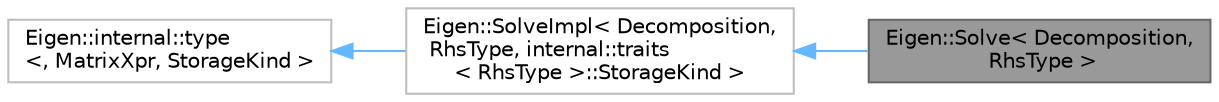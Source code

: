 digraph "Eigen::Solve&lt; Decomposition, RhsType &gt;"
{
 // LATEX_PDF_SIZE
  bgcolor="transparent";
  edge [fontname=Helvetica,fontsize=10,labelfontname=Helvetica,labelfontsize=10];
  node [fontname=Helvetica,fontsize=10,shape=box,height=0.2,width=0.4];
  rankdir="LR";
  Node1 [id="Node000001",label="Eigen::Solve\< Decomposition,\l RhsType \>",height=0.2,width=0.4,color="gray40", fillcolor="grey60", style="filled", fontcolor="black",tooltip="Pseudo expression representing a solving operation."];
  Node2 -> Node1 [id="edge3_Node000001_Node000002",dir="back",color="steelblue1",style="solid",tooltip=" "];
  Node2 [id="Node000002",label="Eigen::SolveImpl\< Decomposition,\l RhsType, internal::traits\l\< RhsType \>::StorageKind \>",height=0.2,width=0.4,color="grey75", fillcolor="white", style="filled",URL="$classEigen_1_1SolveImpl.html",tooltip=" "];
  Node3 -> Node2 [id="edge4_Node000002_Node000003",dir="back",color="steelblue1",style="solid",tooltip=" "];
  Node3 [id="Node000003",label="Eigen::internal::type\l\<, MatrixXpr, StorageKind \>",height=0.2,width=0.4,color="grey75", fillcolor="white", style="filled",URL="$structEigen_1_1internal_1_1generic__xpr__base.html",tooltip=" "];
}
